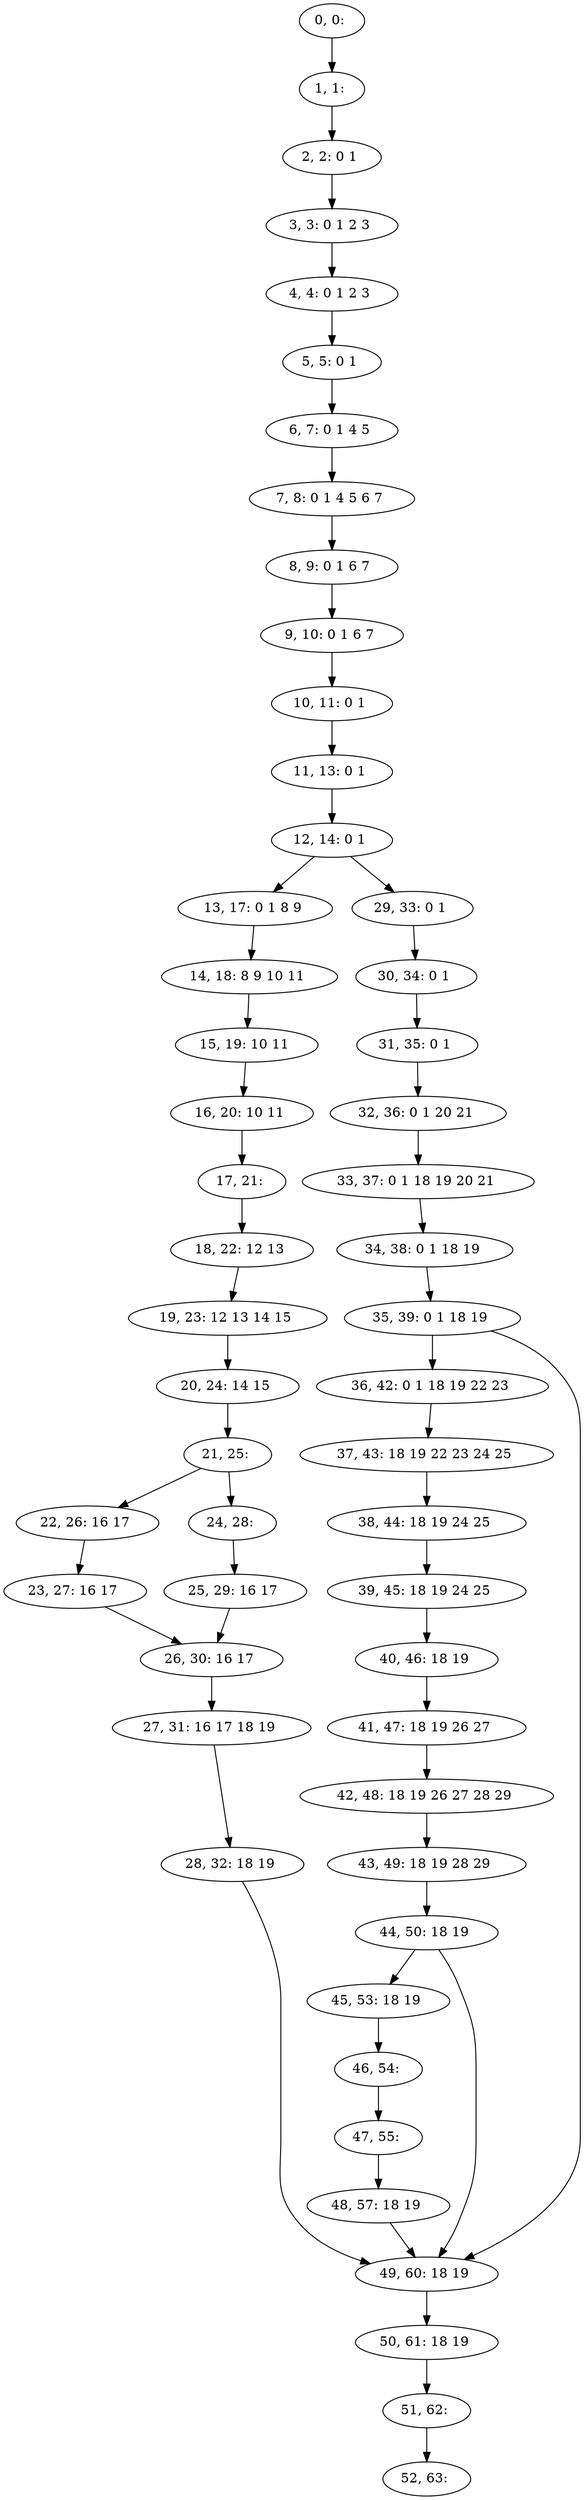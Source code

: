 digraph G {
0[label="0, 0: "];
1[label="1, 1: "];
2[label="2, 2: 0 1 "];
3[label="3, 3: 0 1 2 3 "];
4[label="4, 4: 0 1 2 3 "];
5[label="5, 5: 0 1 "];
6[label="6, 7: 0 1 4 5 "];
7[label="7, 8: 0 1 4 5 6 7 "];
8[label="8, 9: 0 1 6 7 "];
9[label="9, 10: 0 1 6 7 "];
10[label="10, 11: 0 1 "];
11[label="11, 13: 0 1 "];
12[label="12, 14: 0 1 "];
13[label="13, 17: 0 1 8 9 "];
14[label="14, 18: 8 9 10 11 "];
15[label="15, 19: 10 11 "];
16[label="16, 20: 10 11 "];
17[label="17, 21: "];
18[label="18, 22: 12 13 "];
19[label="19, 23: 12 13 14 15 "];
20[label="20, 24: 14 15 "];
21[label="21, 25: "];
22[label="22, 26: 16 17 "];
23[label="23, 27: 16 17 "];
24[label="24, 28: "];
25[label="25, 29: 16 17 "];
26[label="26, 30: 16 17 "];
27[label="27, 31: 16 17 18 19 "];
28[label="28, 32: 18 19 "];
29[label="29, 33: 0 1 "];
30[label="30, 34: 0 1 "];
31[label="31, 35: 0 1 "];
32[label="32, 36: 0 1 20 21 "];
33[label="33, 37: 0 1 18 19 20 21 "];
34[label="34, 38: 0 1 18 19 "];
35[label="35, 39: 0 1 18 19 "];
36[label="36, 42: 0 1 18 19 22 23 "];
37[label="37, 43: 18 19 22 23 24 25 "];
38[label="38, 44: 18 19 24 25 "];
39[label="39, 45: 18 19 24 25 "];
40[label="40, 46: 18 19 "];
41[label="41, 47: 18 19 26 27 "];
42[label="42, 48: 18 19 26 27 28 29 "];
43[label="43, 49: 18 19 28 29 "];
44[label="44, 50: 18 19 "];
45[label="45, 53: 18 19 "];
46[label="46, 54: "];
47[label="47, 55: "];
48[label="48, 57: 18 19 "];
49[label="49, 60: 18 19 "];
50[label="50, 61: 18 19 "];
51[label="51, 62: "];
52[label="52, 63: "];
0->1 ;
1->2 ;
2->3 ;
3->4 ;
4->5 ;
5->6 ;
6->7 ;
7->8 ;
8->9 ;
9->10 ;
10->11 ;
11->12 ;
12->13 ;
12->29 ;
13->14 ;
14->15 ;
15->16 ;
16->17 ;
17->18 ;
18->19 ;
19->20 ;
20->21 ;
21->22 ;
21->24 ;
22->23 ;
23->26 ;
24->25 ;
25->26 ;
26->27 ;
27->28 ;
28->49 ;
29->30 ;
30->31 ;
31->32 ;
32->33 ;
33->34 ;
34->35 ;
35->36 ;
35->49 ;
36->37 ;
37->38 ;
38->39 ;
39->40 ;
40->41 ;
41->42 ;
42->43 ;
43->44 ;
44->45 ;
44->49 ;
45->46 ;
46->47 ;
47->48 ;
48->49 ;
49->50 ;
50->51 ;
51->52 ;
}
